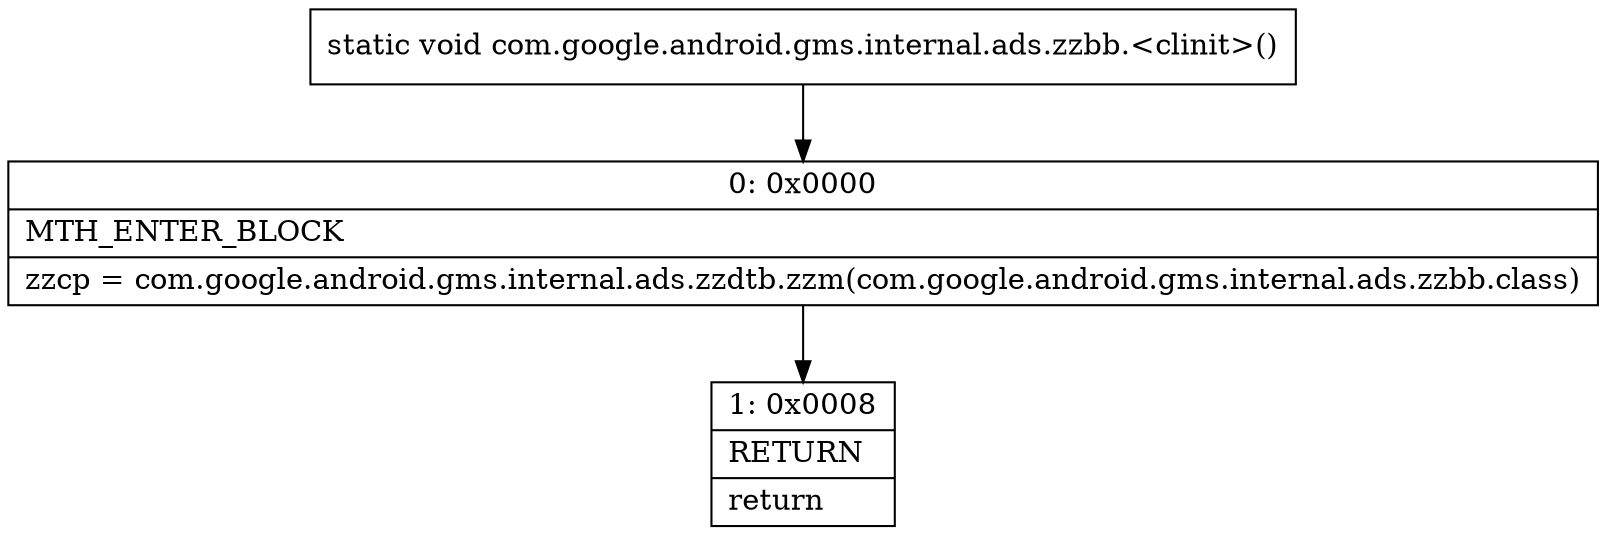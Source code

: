 digraph "CFG forcom.google.android.gms.internal.ads.zzbb.\<clinit\>()V" {
Node_0 [shape=record,label="{0\:\ 0x0000|MTH_ENTER_BLOCK\l|zzcp = com.google.android.gms.internal.ads.zzdtb.zzm(com.google.android.gms.internal.ads.zzbb.class)\l}"];
Node_1 [shape=record,label="{1\:\ 0x0008|RETURN\l|return\l}"];
MethodNode[shape=record,label="{static void com.google.android.gms.internal.ads.zzbb.\<clinit\>() }"];
MethodNode -> Node_0;
Node_0 -> Node_1;
}

